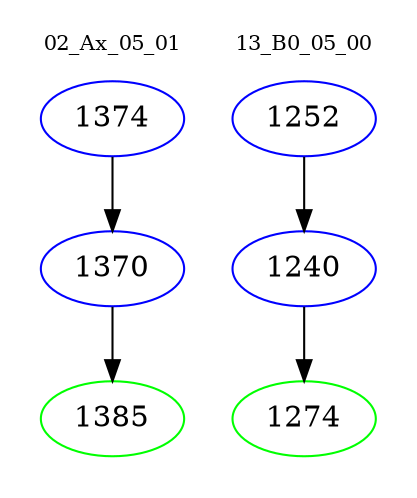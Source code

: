 digraph{
subgraph cluster_0 {
color = white
label = "02_Ax_05_01";
fontsize=10;
T0_1374 [label="1374", color="blue"]
T0_1374 -> T0_1370 [color="black"]
T0_1370 [label="1370", color="blue"]
T0_1370 -> T0_1385 [color="black"]
T0_1385 [label="1385", color="green"]
}
subgraph cluster_1 {
color = white
label = "13_B0_05_00";
fontsize=10;
T1_1252 [label="1252", color="blue"]
T1_1252 -> T1_1240 [color="black"]
T1_1240 [label="1240", color="blue"]
T1_1240 -> T1_1274 [color="black"]
T1_1274 [label="1274", color="green"]
}
}
